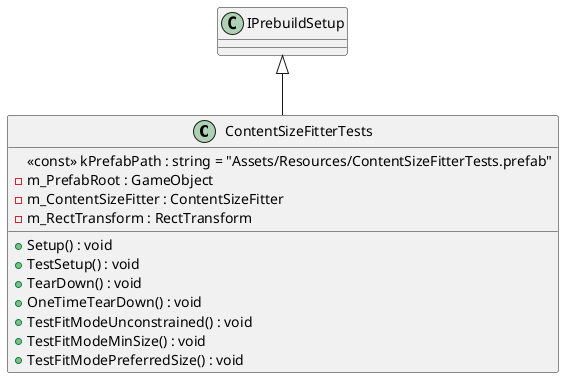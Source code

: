 @startuml
class ContentSizeFitterTests {
    <<const>> kPrefabPath : string = "Assets/Resources/ContentSizeFitterTests.prefab"
    - m_PrefabRoot : GameObject
    - m_ContentSizeFitter : ContentSizeFitter
    - m_RectTransform : RectTransform
    + Setup() : void
    + TestSetup() : void
    + TearDown() : void
    + OneTimeTearDown() : void
    + TestFitModeUnconstrained() : void
    + TestFitModeMinSize() : void
    + TestFitModePreferredSize() : void
}
IPrebuildSetup <|-- ContentSizeFitterTests
@enduml
